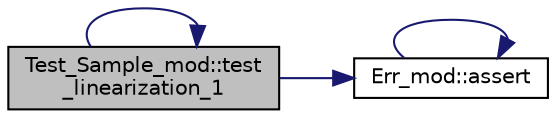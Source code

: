 digraph "Test_Sample_mod::test_linearization_1"
{
 // LATEX_PDF_SIZE
  edge [fontname="Helvetica",fontsize="10",labelfontname="Helvetica",labelfontsize="10"];
  node [fontname="Helvetica",fontsize="10",shape=record];
  rankdir="LR";
  Node1 [label="Test_Sample_mod::test\l_linearization_1",height=0.2,width=0.4,color="black", fillcolor="grey75", style="filled", fontcolor="black",tooltip="Do Mahalanobis transformation on a normalized correlated sample randomly generated from an MVN distri..."];
  Node1 -> Node2 [color="midnightblue",fontsize="10",style="solid"];
  Node2 [label="Err_mod::assert",height=0.2,width=0.4,color="black", fillcolor="white", style="filled",URL="$namespaceErr__mod.html#a36a83db6a4f7bbdd52e4e1a4da550e31",tooltip="Verify the assertion holds. If not, print the (optional) input message on stdout and return or error-..."];
  Node2 -> Node2 [color="midnightblue",fontsize="10",style="solid"];
  Node1 -> Node1 [color="midnightblue",fontsize="10",style="solid"];
}

